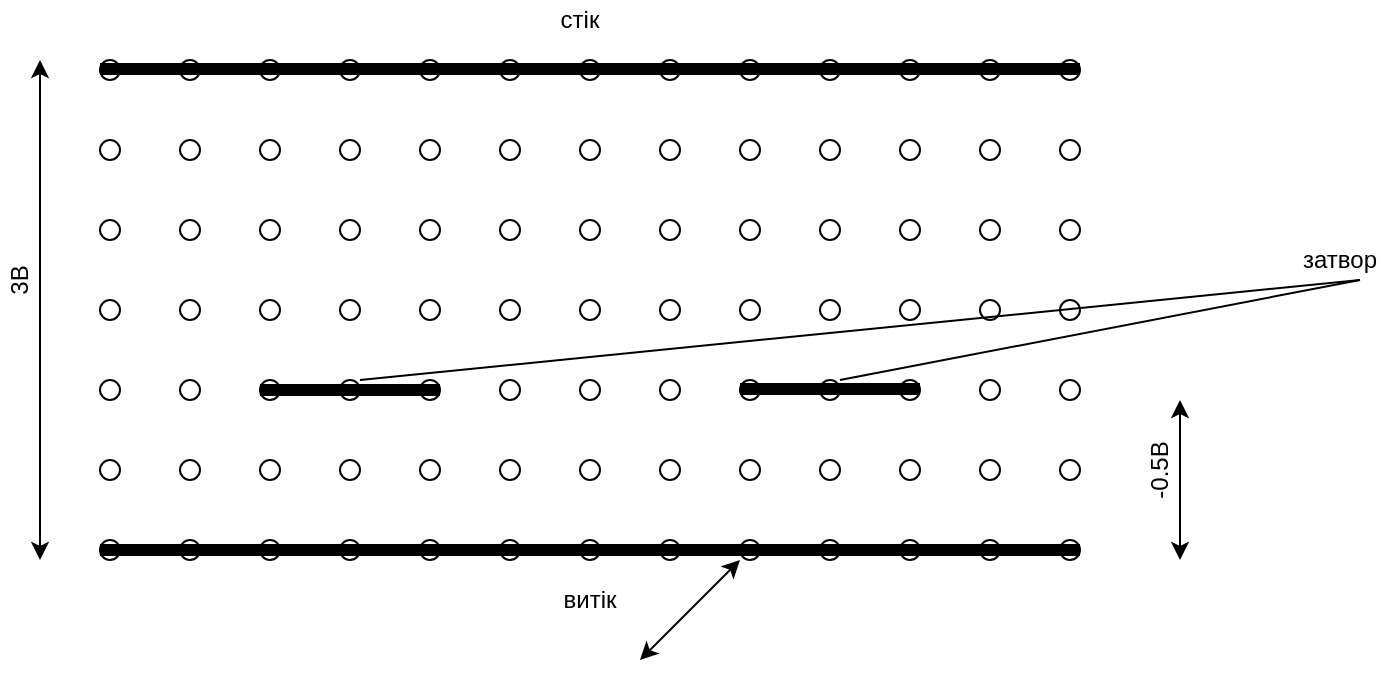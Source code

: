 <mxfile version="13.7.7"><diagram id="MmjhIaUtZ6GpXqrMSRfp" name="Page-1"><mxGraphModel dx="946" dy="662" grid="1" gridSize="10" guides="1" tooltips="1" connect="1" arrows="1" fold="1" page="1" pageScale="1" pageWidth="827" pageHeight="1169" math="0" shadow="0"><root><mxCell id="0"/><mxCell id="1" parent="0"/><mxCell id="bgk4hsjxVeTu15rMEV20-1" value="" style="ellipse;whiteSpace=wrap;html=1;" vertex="1" parent="1"><mxGeometry x="120" y="70" width="10" height="10" as="geometry"/></mxCell><mxCell id="bgk4hsjxVeTu15rMEV20-5" value="" style="ellipse;whiteSpace=wrap;html=1;" vertex="1" parent="1"><mxGeometry x="160" y="70" width="10" height="10" as="geometry"/></mxCell><mxCell id="bgk4hsjxVeTu15rMEV20-6" value="" style="ellipse;whiteSpace=wrap;html=1;" vertex="1" parent="1"><mxGeometry x="200" y="70" width="10" height="10" as="geometry"/></mxCell><mxCell id="bgk4hsjxVeTu15rMEV20-7" value="" style="ellipse;whiteSpace=wrap;html=1;" vertex="1" parent="1"><mxGeometry x="240" y="70" width="10" height="10" as="geometry"/></mxCell><mxCell id="bgk4hsjxVeTu15rMEV20-8" value="" style="ellipse;whiteSpace=wrap;html=1;" vertex="1" parent="1"><mxGeometry x="280" y="70" width="10" height="10" as="geometry"/></mxCell><mxCell id="bgk4hsjxVeTu15rMEV20-9" value="" style="ellipse;whiteSpace=wrap;html=1;" vertex="1" parent="1"><mxGeometry x="320" y="70" width="10" height="10" as="geometry"/></mxCell><mxCell id="bgk4hsjxVeTu15rMEV20-10" value="" style="ellipse;whiteSpace=wrap;html=1;" vertex="1" parent="1"><mxGeometry x="360" y="70" width="10" height="10" as="geometry"/></mxCell><mxCell id="bgk4hsjxVeTu15rMEV20-13" value="" style="ellipse;whiteSpace=wrap;html=1;" vertex="1" parent="1"><mxGeometry x="400" y="70" width="10" height="10" as="geometry"/></mxCell><mxCell id="bgk4hsjxVeTu15rMEV20-14" value="" style="ellipse;whiteSpace=wrap;html=1;" vertex="1" parent="1"><mxGeometry x="440" y="70" width="10" height="10" as="geometry"/></mxCell><mxCell id="bgk4hsjxVeTu15rMEV20-15" value="" style="ellipse;whiteSpace=wrap;html=1;" vertex="1" parent="1"><mxGeometry x="480" y="70" width="10" height="10" as="geometry"/></mxCell><mxCell id="bgk4hsjxVeTu15rMEV20-16" value="" style="ellipse;whiteSpace=wrap;html=1;" vertex="1" parent="1"><mxGeometry x="520" y="70" width="10" height="10" as="geometry"/></mxCell><mxCell id="bgk4hsjxVeTu15rMEV20-17" value="" style="ellipse;whiteSpace=wrap;html=1;" vertex="1" parent="1"><mxGeometry x="560" y="70" width="10" height="10" as="geometry"/></mxCell><mxCell id="bgk4hsjxVeTu15rMEV20-18" value="" style="ellipse;whiteSpace=wrap;html=1;" vertex="1" parent="1"><mxGeometry x="600" y="70" width="10" height="10" as="geometry"/></mxCell><mxCell id="bgk4hsjxVeTu15rMEV20-19" value="" style="ellipse;whiteSpace=wrap;html=1;" vertex="1" parent="1"><mxGeometry x="120" y="110" width="10" height="10" as="geometry"/></mxCell><mxCell id="bgk4hsjxVeTu15rMEV20-20" value="" style="ellipse;whiteSpace=wrap;html=1;" vertex="1" parent="1"><mxGeometry x="160" y="110" width="10" height="10" as="geometry"/></mxCell><mxCell id="bgk4hsjxVeTu15rMEV20-21" value="" style="ellipse;whiteSpace=wrap;html=1;" vertex="1" parent="1"><mxGeometry x="200" y="110" width="10" height="10" as="geometry"/></mxCell><mxCell id="bgk4hsjxVeTu15rMEV20-22" value="" style="ellipse;whiteSpace=wrap;html=1;" vertex="1" parent="1"><mxGeometry x="240" y="110" width="10" height="10" as="geometry"/></mxCell><mxCell id="bgk4hsjxVeTu15rMEV20-23" value="" style="ellipse;whiteSpace=wrap;html=1;" vertex="1" parent="1"><mxGeometry x="280" y="110" width="10" height="10" as="geometry"/></mxCell><mxCell id="bgk4hsjxVeTu15rMEV20-24" value="" style="ellipse;whiteSpace=wrap;html=1;" vertex="1" parent="1"><mxGeometry x="320" y="110" width="10" height="10" as="geometry"/></mxCell><mxCell id="bgk4hsjxVeTu15rMEV20-25" value="" style="ellipse;whiteSpace=wrap;html=1;" vertex="1" parent="1"><mxGeometry x="360" y="110" width="10" height="10" as="geometry"/></mxCell><mxCell id="bgk4hsjxVeTu15rMEV20-26" value="" style="ellipse;whiteSpace=wrap;html=1;" vertex="1" parent="1"><mxGeometry x="400" y="110" width="10" height="10" as="geometry"/></mxCell><mxCell id="bgk4hsjxVeTu15rMEV20-27" value="" style="ellipse;whiteSpace=wrap;html=1;" vertex="1" parent="1"><mxGeometry x="440" y="110" width="10" height="10" as="geometry"/></mxCell><mxCell id="bgk4hsjxVeTu15rMEV20-28" value="" style="ellipse;whiteSpace=wrap;html=1;" vertex="1" parent="1"><mxGeometry x="480" y="110" width="10" height="10" as="geometry"/></mxCell><mxCell id="bgk4hsjxVeTu15rMEV20-29" value="" style="ellipse;whiteSpace=wrap;html=1;" vertex="1" parent="1"><mxGeometry x="520" y="110" width="10" height="10" as="geometry"/></mxCell><mxCell id="bgk4hsjxVeTu15rMEV20-30" value="" style="ellipse;whiteSpace=wrap;html=1;" vertex="1" parent="1"><mxGeometry x="560" y="110" width="10" height="10" as="geometry"/></mxCell><mxCell id="bgk4hsjxVeTu15rMEV20-31" value="" style="ellipse;whiteSpace=wrap;html=1;" vertex="1" parent="1"><mxGeometry x="600" y="110" width="10" height="10" as="geometry"/></mxCell><mxCell id="bgk4hsjxVeTu15rMEV20-32" value="" style="ellipse;whiteSpace=wrap;html=1;" vertex="1" parent="1"><mxGeometry x="120" y="150" width="10" height="10" as="geometry"/></mxCell><mxCell id="bgk4hsjxVeTu15rMEV20-33" value="" style="ellipse;whiteSpace=wrap;html=1;" vertex="1" parent="1"><mxGeometry x="160" y="150" width="10" height="10" as="geometry"/></mxCell><mxCell id="bgk4hsjxVeTu15rMEV20-34" value="" style="ellipse;whiteSpace=wrap;html=1;" vertex="1" parent="1"><mxGeometry x="200" y="150" width="10" height="10" as="geometry"/></mxCell><mxCell id="bgk4hsjxVeTu15rMEV20-35" value="" style="ellipse;whiteSpace=wrap;html=1;" vertex="1" parent="1"><mxGeometry x="240" y="150" width="10" height="10" as="geometry"/></mxCell><mxCell id="bgk4hsjxVeTu15rMEV20-36" value="" style="ellipse;whiteSpace=wrap;html=1;" vertex="1" parent="1"><mxGeometry x="280" y="150" width="10" height="10" as="geometry"/></mxCell><mxCell id="bgk4hsjxVeTu15rMEV20-37" value="" style="ellipse;whiteSpace=wrap;html=1;" vertex="1" parent="1"><mxGeometry x="320" y="150" width="10" height="10" as="geometry"/></mxCell><mxCell id="bgk4hsjxVeTu15rMEV20-38" value="" style="ellipse;whiteSpace=wrap;html=1;" vertex="1" parent="1"><mxGeometry x="360" y="150" width="10" height="10" as="geometry"/></mxCell><mxCell id="bgk4hsjxVeTu15rMEV20-39" value="" style="ellipse;whiteSpace=wrap;html=1;" vertex="1" parent="1"><mxGeometry x="400" y="150" width="10" height="10" as="geometry"/></mxCell><mxCell id="bgk4hsjxVeTu15rMEV20-40" value="" style="ellipse;whiteSpace=wrap;html=1;" vertex="1" parent="1"><mxGeometry x="440" y="150" width="10" height="10" as="geometry"/></mxCell><mxCell id="bgk4hsjxVeTu15rMEV20-41" value="" style="ellipse;whiteSpace=wrap;html=1;" vertex="1" parent="1"><mxGeometry x="480" y="150" width="10" height="10" as="geometry"/></mxCell><mxCell id="bgk4hsjxVeTu15rMEV20-42" value="" style="ellipse;whiteSpace=wrap;html=1;" vertex="1" parent="1"><mxGeometry x="520" y="150" width="10" height="10" as="geometry"/></mxCell><mxCell id="bgk4hsjxVeTu15rMEV20-43" value="" style="ellipse;whiteSpace=wrap;html=1;" vertex="1" parent="1"><mxGeometry x="560" y="150" width="10" height="10" as="geometry"/></mxCell><mxCell id="bgk4hsjxVeTu15rMEV20-44" value="" style="ellipse;whiteSpace=wrap;html=1;" vertex="1" parent="1"><mxGeometry x="600" y="150" width="10" height="10" as="geometry"/></mxCell><mxCell id="bgk4hsjxVeTu15rMEV20-45" value="" style="ellipse;whiteSpace=wrap;html=1;" vertex="1" parent="1"><mxGeometry x="120" y="190" width="10" height="10" as="geometry"/></mxCell><mxCell id="bgk4hsjxVeTu15rMEV20-46" value="" style="ellipse;whiteSpace=wrap;html=1;" vertex="1" parent="1"><mxGeometry x="160" y="190" width="10" height="10" as="geometry"/></mxCell><mxCell id="bgk4hsjxVeTu15rMEV20-47" value="" style="ellipse;whiteSpace=wrap;html=1;" vertex="1" parent="1"><mxGeometry x="200" y="190" width="10" height="10" as="geometry"/></mxCell><mxCell id="bgk4hsjxVeTu15rMEV20-48" value="" style="ellipse;whiteSpace=wrap;html=1;" vertex="1" parent="1"><mxGeometry x="240" y="190" width="10" height="10" as="geometry"/></mxCell><mxCell id="bgk4hsjxVeTu15rMEV20-49" value="" style="ellipse;whiteSpace=wrap;html=1;" vertex="1" parent="1"><mxGeometry x="280" y="190" width="10" height="10" as="geometry"/></mxCell><mxCell id="bgk4hsjxVeTu15rMEV20-50" value="" style="ellipse;whiteSpace=wrap;html=1;" vertex="1" parent="1"><mxGeometry x="320" y="190" width="10" height="10" as="geometry"/></mxCell><mxCell id="bgk4hsjxVeTu15rMEV20-51" value="" style="ellipse;whiteSpace=wrap;html=1;" vertex="1" parent="1"><mxGeometry x="360" y="190" width="10" height="10" as="geometry"/></mxCell><mxCell id="bgk4hsjxVeTu15rMEV20-52" value="" style="ellipse;whiteSpace=wrap;html=1;" vertex="1" parent="1"><mxGeometry x="400" y="190" width="10" height="10" as="geometry"/></mxCell><mxCell id="bgk4hsjxVeTu15rMEV20-53" value="" style="ellipse;whiteSpace=wrap;html=1;" vertex="1" parent="1"><mxGeometry x="440" y="190" width="10" height="10" as="geometry"/></mxCell><mxCell id="bgk4hsjxVeTu15rMEV20-54" value="" style="ellipse;whiteSpace=wrap;html=1;" vertex="1" parent="1"><mxGeometry x="480" y="190" width="10" height="10" as="geometry"/></mxCell><mxCell id="bgk4hsjxVeTu15rMEV20-55" value="" style="ellipse;whiteSpace=wrap;html=1;" vertex="1" parent="1"><mxGeometry x="520" y="190" width="10" height="10" as="geometry"/></mxCell><mxCell id="bgk4hsjxVeTu15rMEV20-56" value="" style="ellipse;whiteSpace=wrap;html=1;" vertex="1" parent="1"><mxGeometry x="560" y="190" width="10" height="10" as="geometry"/></mxCell><mxCell id="bgk4hsjxVeTu15rMEV20-57" value="" style="ellipse;whiteSpace=wrap;html=1;" vertex="1" parent="1"><mxGeometry x="600" y="190" width="10" height="10" as="geometry"/></mxCell><mxCell id="bgk4hsjxVeTu15rMEV20-58" value="" style="ellipse;whiteSpace=wrap;html=1;" vertex="1" parent="1"><mxGeometry x="120" y="230" width="10" height="10" as="geometry"/></mxCell><mxCell id="bgk4hsjxVeTu15rMEV20-59" value="" style="ellipse;whiteSpace=wrap;html=1;" vertex="1" parent="1"><mxGeometry x="160" y="230" width="10" height="10" as="geometry"/></mxCell><mxCell id="bgk4hsjxVeTu15rMEV20-60" value="" style="ellipse;whiteSpace=wrap;html=1;" vertex="1" parent="1"><mxGeometry x="200" y="230" width="10" height="10" as="geometry"/></mxCell><mxCell id="bgk4hsjxVeTu15rMEV20-61" value="" style="ellipse;whiteSpace=wrap;html=1;" vertex="1" parent="1"><mxGeometry x="240" y="230" width="10" height="10" as="geometry"/></mxCell><mxCell id="bgk4hsjxVeTu15rMEV20-62" value="" style="ellipse;whiteSpace=wrap;html=1;" vertex="1" parent="1"><mxGeometry x="280" y="230" width="10" height="10" as="geometry"/></mxCell><mxCell id="bgk4hsjxVeTu15rMEV20-63" value="" style="ellipse;whiteSpace=wrap;html=1;" vertex="1" parent="1"><mxGeometry x="320" y="230" width="10" height="10" as="geometry"/></mxCell><mxCell id="bgk4hsjxVeTu15rMEV20-64" value="" style="ellipse;whiteSpace=wrap;html=1;" vertex="1" parent="1"><mxGeometry x="360" y="230" width="10" height="10" as="geometry"/></mxCell><mxCell id="bgk4hsjxVeTu15rMEV20-65" value="" style="ellipse;whiteSpace=wrap;html=1;" vertex="1" parent="1"><mxGeometry x="400" y="230" width="10" height="10" as="geometry"/></mxCell><mxCell id="bgk4hsjxVeTu15rMEV20-66" value="" style="ellipse;whiteSpace=wrap;html=1;" vertex="1" parent="1"><mxGeometry x="440" y="230" width="10" height="10" as="geometry"/></mxCell><mxCell id="bgk4hsjxVeTu15rMEV20-67" value="" style="ellipse;whiteSpace=wrap;html=1;" vertex="1" parent="1"><mxGeometry x="480" y="230" width="10" height="10" as="geometry"/></mxCell><mxCell id="bgk4hsjxVeTu15rMEV20-68" value="" style="ellipse;whiteSpace=wrap;html=1;" vertex="1" parent="1"><mxGeometry x="520" y="230" width="10" height="10" as="geometry"/></mxCell><mxCell id="bgk4hsjxVeTu15rMEV20-69" value="" style="ellipse;whiteSpace=wrap;html=1;" vertex="1" parent="1"><mxGeometry x="560" y="230" width="10" height="10" as="geometry"/></mxCell><mxCell id="bgk4hsjxVeTu15rMEV20-70" value="" style="ellipse;whiteSpace=wrap;html=1;" vertex="1" parent="1"><mxGeometry x="600" y="230" width="10" height="10" as="geometry"/></mxCell><mxCell id="bgk4hsjxVeTu15rMEV20-71" value="" style="ellipse;whiteSpace=wrap;html=1;" vertex="1" parent="1"><mxGeometry x="120" y="270" width="10" height="10" as="geometry"/></mxCell><mxCell id="bgk4hsjxVeTu15rMEV20-72" value="" style="ellipse;whiteSpace=wrap;html=1;" vertex="1" parent="1"><mxGeometry x="160" y="270" width="10" height="10" as="geometry"/></mxCell><mxCell id="bgk4hsjxVeTu15rMEV20-73" value="" style="ellipse;whiteSpace=wrap;html=1;" vertex="1" parent="1"><mxGeometry x="200" y="270" width="10" height="10" as="geometry"/></mxCell><mxCell id="bgk4hsjxVeTu15rMEV20-74" value="" style="ellipse;whiteSpace=wrap;html=1;" vertex="1" parent="1"><mxGeometry x="240" y="270" width="10" height="10" as="geometry"/></mxCell><mxCell id="bgk4hsjxVeTu15rMEV20-75" value="" style="ellipse;whiteSpace=wrap;html=1;" vertex="1" parent="1"><mxGeometry x="280" y="270" width="10" height="10" as="geometry"/></mxCell><mxCell id="bgk4hsjxVeTu15rMEV20-76" value="" style="ellipse;whiteSpace=wrap;html=1;" vertex="1" parent="1"><mxGeometry x="320" y="270" width="10" height="10" as="geometry"/></mxCell><mxCell id="bgk4hsjxVeTu15rMEV20-77" value="" style="ellipse;whiteSpace=wrap;html=1;" vertex="1" parent="1"><mxGeometry x="360" y="270" width="10" height="10" as="geometry"/></mxCell><mxCell id="bgk4hsjxVeTu15rMEV20-78" value="" style="ellipse;whiteSpace=wrap;html=1;" vertex="1" parent="1"><mxGeometry x="400" y="270" width="10" height="10" as="geometry"/></mxCell><mxCell id="bgk4hsjxVeTu15rMEV20-79" value="" style="ellipse;whiteSpace=wrap;html=1;" vertex="1" parent="1"><mxGeometry x="440" y="270" width="10" height="10" as="geometry"/></mxCell><mxCell id="bgk4hsjxVeTu15rMEV20-80" value="" style="ellipse;whiteSpace=wrap;html=1;" vertex="1" parent="1"><mxGeometry x="480" y="270" width="10" height="10" as="geometry"/></mxCell><mxCell id="bgk4hsjxVeTu15rMEV20-81" value="" style="ellipse;whiteSpace=wrap;html=1;" vertex="1" parent="1"><mxGeometry x="520" y="270" width="10" height="10" as="geometry"/></mxCell><mxCell id="bgk4hsjxVeTu15rMEV20-82" value="" style="ellipse;whiteSpace=wrap;html=1;" vertex="1" parent="1"><mxGeometry x="560" y="270" width="10" height="10" as="geometry"/></mxCell><mxCell id="bgk4hsjxVeTu15rMEV20-83" value="" style="ellipse;whiteSpace=wrap;html=1;" vertex="1" parent="1"><mxGeometry x="600" y="270" width="10" height="10" as="geometry"/></mxCell><mxCell id="bgk4hsjxVeTu15rMEV20-84" value="" style="ellipse;whiteSpace=wrap;html=1;" vertex="1" parent="1"><mxGeometry x="120" y="310" width="10" height="10" as="geometry"/></mxCell><mxCell id="bgk4hsjxVeTu15rMEV20-85" value="" style="ellipse;whiteSpace=wrap;html=1;" vertex="1" parent="1"><mxGeometry x="160" y="310" width="10" height="10" as="geometry"/></mxCell><mxCell id="bgk4hsjxVeTu15rMEV20-86" value="" style="ellipse;whiteSpace=wrap;html=1;" vertex="1" parent="1"><mxGeometry x="200" y="310" width="10" height="10" as="geometry"/></mxCell><mxCell id="bgk4hsjxVeTu15rMEV20-87" value="" style="ellipse;whiteSpace=wrap;html=1;" vertex="1" parent="1"><mxGeometry x="240" y="310" width="10" height="10" as="geometry"/></mxCell><mxCell id="bgk4hsjxVeTu15rMEV20-88" value="" style="ellipse;whiteSpace=wrap;html=1;" vertex="1" parent="1"><mxGeometry x="280" y="310" width="10" height="10" as="geometry"/></mxCell><mxCell id="bgk4hsjxVeTu15rMEV20-89" value="" style="ellipse;whiteSpace=wrap;html=1;" vertex="1" parent="1"><mxGeometry x="320" y="310" width="10" height="10" as="geometry"/></mxCell><mxCell id="bgk4hsjxVeTu15rMEV20-90" value="" style="ellipse;whiteSpace=wrap;html=1;" vertex="1" parent="1"><mxGeometry x="360" y="310" width="10" height="10" as="geometry"/></mxCell><mxCell id="bgk4hsjxVeTu15rMEV20-91" value="" style="ellipse;whiteSpace=wrap;html=1;" vertex="1" parent="1"><mxGeometry x="400" y="310" width="10" height="10" as="geometry"/></mxCell><mxCell id="bgk4hsjxVeTu15rMEV20-92" value="" style="ellipse;whiteSpace=wrap;html=1;" vertex="1" parent="1"><mxGeometry x="440" y="310" width="10" height="10" as="geometry"/></mxCell><mxCell id="bgk4hsjxVeTu15rMEV20-93" value="" style="ellipse;whiteSpace=wrap;html=1;" vertex="1" parent="1"><mxGeometry x="480" y="310" width="10" height="10" as="geometry"/></mxCell><mxCell id="bgk4hsjxVeTu15rMEV20-94" value="" style="ellipse;whiteSpace=wrap;html=1;" vertex="1" parent="1"><mxGeometry x="520" y="310" width="10" height="10" as="geometry"/></mxCell><mxCell id="bgk4hsjxVeTu15rMEV20-95" value="" style="ellipse;whiteSpace=wrap;html=1;" vertex="1" parent="1"><mxGeometry x="560" y="310" width="10" height="10" as="geometry"/></mxCell><mxCell id="bgk4hsjxVeTu15rMEV20-96" value="" style="ellipse;whiteSpace=wrap;html=1;" vertex="1" parent="1"><mxGeometry x="600" y="310" width="10" height="10" as="geometry"/></mxCell><mxCell id="bgk4hsjxVeTu15rMEV20-97" value="" style="endArrow=none;html=1;exitX=0;exitY=0.5;exitDx=0;exitDy=0;entryX=1;entryY=0.5;entryDx=0;entryDy=0;strokeWidth=6;" edge="1" parent="1" source="bgk4hsjxVeTu15rMEV20-84" target="bgk4hsjxVeTu15rMEV20-96"><mxGeometry width="50" height="50" relative="1" as="geometry"><mxPoint x="390" y="370" as="sourcePoint"/><mxPoint x="440" y="320" as="targetPoint"/></mxGeometry></mxCell><mxCell id="bgk4hsjxVeTu15rMEV20-98" value="" style="endArrow=none;html=1;exitX=0;exitY=0.5;exitDx=0;exitDy=0;entryX=1;entryY=0.5;entryDx=0;entryDy=0;strokeWidth=6;" edge="1" parent="1"><mxGeometry width="50" height="50" relative="1" as="geometry"><mxPoint x="120" y="74.5" as="sourcePoint"/><mxPoint x="610" y="74.5" as="targetPoint"/></mxGeometry></mxCell><mxCell id="bgk4hsjxVeTu15rMEV20-99" value="" style="endArrow=none;html=1;exitX=0;exitY=0.5;exitDx=0;exitDy=0;entryX=1;entryY=0.5;entryDx=0;entryDy=0;strokeWidth=6;" edge="1" parent="1" source="bgk4hsjxVeTu15rMEV20-60" target="bgk4hsjxVeTu15rMEV20-62"><mxGeometry width="50" height="50" relative="1" as="geometry"><mxPoint x="140" y="335" as="sourcePoint"/><mxPoint x="630" y="335" as="targetPoint"/></mxGeometry></mxCell><mxCell id="bgk4hsjxVeTu15rMEV20-100" value="" style="endArrow=none;html=1;exitX=0;exitY=0.5;exitDx=0;exitDy=0;entryX=1;entryY=0.5;entryDx=0;entryDy=0;strokeWidth=6;" edge="1" parent="1"><mxGeometry width="50" height="50" relative="1" as="geometry"><mxPoint x="440" y="234.5" as="sourcePoint"/><mxPoint x="530" y="234.5" as="targetPoint"/></mxGeometry></mxCell><mxCell id="bgk4hsjxVeTu15rMEV20-101" value="витік" style="text;html=1;strokeColor=none;fillColor=none;align=center;verticalAlign=middle;whiteSpace=wrap;rounded=0;" vertex="1" parent="1"><mxGeometry x="345" y="330" width="40" height="20" as="geometry"/></mxCell><mxCell id="bgk4hsjxVeTu15rMEV20-102" value="стік" style="text;html=1;strokeColor=none;fillColor=none;align=center;verticalAlign=middle;whiteSpace=wrap;rounded=0;" vertex="1" parent="1"><mxGeometry x="340" y="40" width="40" height="20" as="geometry"/></mxCell><mxCell id="bgk4hsjxVeTu15rMEV20-103" value="" style="endArrow=none;html=1;strokeWidth=1;" edge="1" parent="1"><mxGeometry width="50" height="50" relative="1" as="geometry"><mxPoint x="490" y="230" as="sourcePoint"/><mxPoint x="750" y="180" as="targetPoint"/></mxGeometry></mxCell><mxCell id="bgk4hsjxVeTu15rMEV20-104" value="" style="endArrow=none;html=1;strokeWidth=1;" edge="1" parent="1"><mxGeometry width="50" height="50" relative="1" as="geometry"><mxPoint x="250" y="230" as="sourcePoint"/><mxPoint x="750" y="180" as="targetPoint"/></mxGeometry></mxCell><mxCell id="bgk4hsjxVeTu15rMEV20-105" value="затвор" style="text;html=1;strokeColor=none;fillColor=none;align=center;verticalAlign=middle;whiteSpace=wrap;rounded=0;" vertex="1" parent="1"><mxGeometry x="720" y="160" width="40" height="20" as="geometry"/></mxCell><mxCell id="bgk4hsjxVeTu15rMEV20-106" value="" style="endArrow=classic;startArrow=classic;html=1;strokeWidth=1;" edge="1" parent="1"><mxGeometry width="50" height="50" relative="1" as="geometry"><mxPoint x="390" y="370" as="sourcePoint"/><mxPoint x="440" y="320" as="targetPoint"/></mxGeometry></mxCell><mxCell id="bgk4hsjxVeTu15rMEV20-107" value="" style="endArrow=classic;startArrow=classic;html=1;strokeWidth=1;" edge="1" parent="1"><mxGeometry width="50" height="50" relative="1" as="geometry"><mxPoint x="90" y="320" as="sourcePoint"/><mxPoint x="90" y="70" as="targetPoint"/></mxGeometry></mxCell><mxCell id="bgk4hsjxVeTu15rMEV20-108" value="3В" style="text;html=1;strokeColor=none;fillColor=none;align=center;verticalAlign=middle;whiteSpace=wrap;rounded=0;rotation=-90;" vertex="1" parent="1"><mxGeometry x="60" y="170" width="40" height="20" as="geometry"/></mxCell><mxCell id="bgk4hsjxVeTu15rMEV20-109" value="" style="endArrow=classic;startArrow=classic;html=1;strokeWidth=1;" edge="1" parent="1"><mxGeometry width="50" height="50" relative="1" as="geometry"><mxPoint x="660" y="320" as="sourcePoint"/><mxPoint x="660" y="240" as="targetPoint"/></mxGeometry></mxCell><mxCell id="bgk4hsjxVeTu15rMEV20-110" value="-0.5В" style="text;html=1;strokeColor=none;fillColor=none;align=center;verticalAlign=middle;whiteSpace=wrap;rounded=0;rotation=-90;" vertex="1" parent="1"><mxGeometry x="630" y="265" width="40" height="20" as="geometry"/></mxCell></root></mxGraphModel></diagram></mxfile>